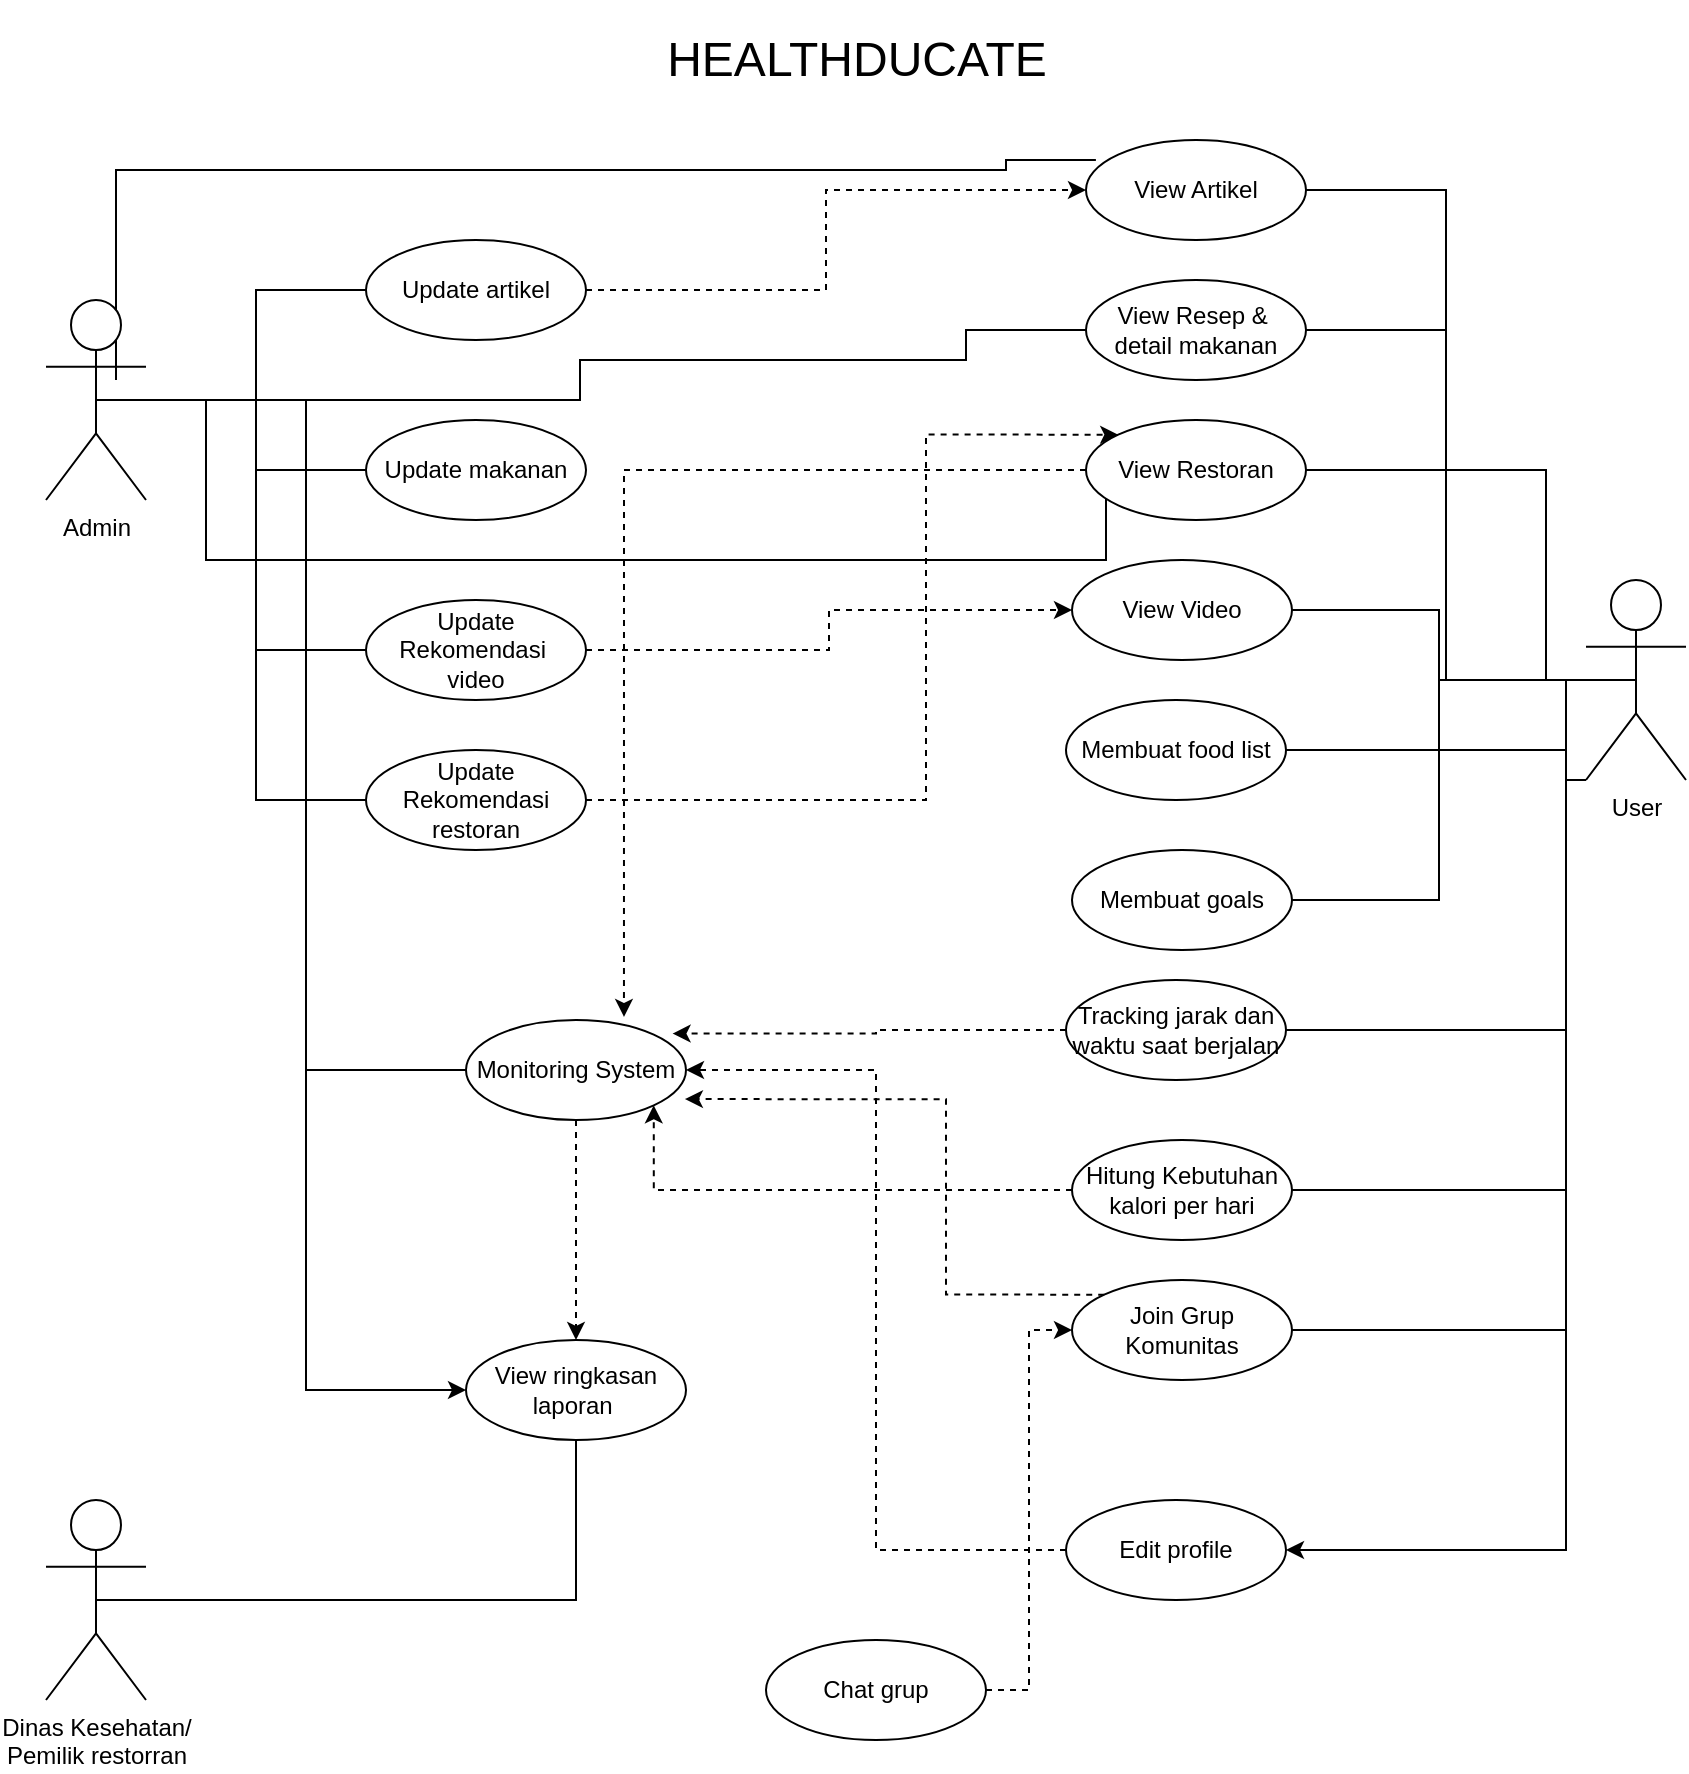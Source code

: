 <mxfile version="24.6.1" type="github">
  <diagram name="Page-1" id="qpr0WWEVWrJDgcL1kmon">
    <mxGraphModel dx="3183" dy="1373" grid="1" gridSize="10" guides="1" tooltips="1" connect="1" arrows="1" fold="1" page="1" pageScale="1" pageWidth="850" pageHeight="1100" math="0" shadow="0">
      <root>
        <mxCell id="0" />
        <mxCell id="1" parent="0" />
        <mxCell id="xNHjRJRwzr_vyZ5RC70N-17" style="edgeStyle=orthogonalEdgeStyle;rounded=0;orthogonalLoop=1;jettySize=auto;html=1;exitX=0.5;exitY=0.5;exitDx=0;exitDy=0;exitPerimeter=0;endArrow=none;endFill=0;" edge="1" parent="1" source="6PoY5TUMm6coMZj7E8jW-6" target="xNHjRJRwzr_vyZ5RC70N-4">
          <mxGeometry relative="1" as="geometry" />
        </mxCell>
        <mxCell id="xNHjRJRwzr_vyZ5RC70N-18" style="edgeStyle=orthogonalEdgeStyle;rounded=0;orthogonalLoop=1;jettySize=auto;html=1;exitX=0.5;exitY=0.5;exitDx=0;exitDy=0;exitPerimeter=0;entryX=0;entryY=0.5;entryDx=0;entryDy=0;endArrow=none;endFill=0;" edge="1" parent="1" source="6PoY5TUMm6coMZj7E8jW-6" target="xNHjRJRwzr_vyZ5RC70N-5">
          <mxGeometry relative="1" as="geometry" />
        </mxCell>
        <mxCell id="xNHjRJRwzr_vyZ5RC70N-21" style="edgeStyle=orthogonalEdgeStyle;rounded=0;orthogonalLoop=1;jettySize=auto;html=1;exitX=0.5;exitY=0.5;exitDx=0;exitDy=0;exitPerimeter=0;entryX=0;entryY=0.5;entryDx=0;entryDy=0;endArrow=none;endFill=0;" edge="1" parent="1" source="6PoY5TUMm6coMZj7E8jW-6" target="xNHjRJRwzr_vyZ5RC70N-20">
          <mxGeometry relative="1" as="geometry" />
        </mxCell>
        <mxCell id="xNHjRJRwzr_vyZ5RC70N-22" style="edgeStyle=orthogonalEdgeStyle;rounded=0;orthogonalLoop=1;jettySize=auto;html=1;exitX=0.5;exitY=0.5;exitDx=0;exitDy=0;exitPerimeter=0;entryX=0;entryY=0.5;entryDx=0;entryDy=0;" edge="1" parent="1" source="6PoY5TUMm6coMZj7E8jW-6" target="xNHjRJRwzr_vyZ5RC70N-11">
          <mxGeometry relative="1" as="geometry" />
        </mxCell>
        <mxCell id="xNHjRJRwzr_vyZ5RC70N-25" style="edgeStyle=orthogonalEdgeStyle;rounded=0;orthogonalLoop=1;jettySize=auto;html=1;exitX=0.5;exitY=0.5;exitDx=0;exitDy=0;exitPerimeter=0;entryX=0;entryY=0.5;entryDx=0;entryDy=0;endArrow=none;endFill=0;" edge="1" parent="1" source="6PoY5TUMm6coMZj7E8jW-6" target="xNHjRJRwzr_vyZ5RC70N-23">
          <mxGeometry relative="1" as="geometry" />
        </mxCell>
        <mxCell id="xNHjRJRwzr_vyZ5RC70N-26" style="edgeStyle=orthogonalEdgeStyle;rounded=0;orthogonalLoop=1;jettySize=auto;html=1;exitX=0.5;exitY=0.5;exitDx=0;exitDy=0;exitPerimeter=0;entryX=0;entryY=0.5;entryDx=0;entryDy=0;endArrow=none;endFill=0;" edge="1" parent="1" source="6PoY5TUMm6coMZj7E8jW-6" target="xNHjRJRwzr_vyZ5RC70N-24">
          <mxGeometry relative="1" as="geometry" />
        </mxCell>
        <mxCell id="xNHjRJRwzr_vyZ5RC70N-52" style="edgeStyle=orthogonalEdgeStyle;rounded=0;orthogonalLoop=1;jettySize=auto;html=1;exitX=0.5;exitY=0.5;exitDx=0;exitDy=0;exitPerimeter=0;entryX=0.045;entryY=0.2;entryDx=0;entryDy=0;endArrow=none;endFill=0;entryPerimeter=0;" edge="1" parent="1" target="xNHjRJRwzr_vyZ5RC70N-27">
          <mxGeometry relative="1" as="geometry">
            <mxPoint x="55" y="240" as="sourcePoint" />
            <mxPoint x="495" y="135.0" as="targetPoint" />
            <Array as="points">
              <mxPoint x="55" y="135" />
              <mxPoint x="500" y="135" />
            </Array>
          </mxGeometry>
        </mxCell>
        <mxCell id="xNHjRJRwzr_vyZ5RC70N-53" style="edgeStyle=orthogonalEdgeStyle;rounded=0;orthogonalLoop=1;jettySize=auto;html=1;exitX=0.5;exitY=0.5;exitDx=0;exitDy=0;exitPerimeter=0;entryX=0;entryY=0.5;entryDx=0;entryDy=0;endArrow=none;endFill=0;" edge="1" parent="1" source="6PoY5TUMm6coMZj7E8jW-6" target="xNHjRJRwzr_vyZ5RC70N-28">
          <mxGeometry relative="1" as="geometry">
            <Array as="points">
              <mxPoint x="287" y="250" />
              <mxPoint x="287" y="230" />
              <mxPoint x="480" y="230" />
              <mxPoint x="480" y="215" />
            </Array>
          </mxGeometry>
        </mxCell>
        <mxCell id="xNHjRJRwzr_vyZ5RC70N-57" style="edgeStyle=orthogonalEdgeStyle;rounded=0;orthogonalLoop=1;jettySize=auto;html=1;exitX=0.5;exitY=0.5;exitDx=0;exitDy=0;exitPerimeter=0;endArrow=none;endFill=0;" edge="1" parent="1" source="6PoY5TUMm6coMZj7E8jW-6" target="xNHjRJRwzr_vyZ5RC70N-34">
          <mxGeometry relative="1" as="geometry">
            <Array as="points">
              <mxPoint x="100" y="250" />
              <mxPoint x="100" y="330" />
              <mxPoint x="550" y="330" />
            </Array>
          </mxGeometry>
        </mxCell>
        <mxCell id="6PoY5TUMm6coMZj7E8jW-6" value="Admin" style="shape=umlActor;verticalLabelPosition=bottom;verticalAlign=top;html=1;outlineConnect=0;" parent="1" vertex="1">
          <mxGeometry x="20" y="200" width="50" height="100" as="geometry" />
        </mxCell>
        <mxCell id="6PoY5TUMm6coMZj7E8jW-9" value="&lt;font style=&quot;font-size: 24px;&quot;&gt;HEALTHDUCATE&lt;/font&gt;" style="text;html=1;align=center;verticalAlign=middle;whiteSpace=wrap;rounded=0;" parent="1" vertex="1">
          <mxGeometry x="318" y="50" width="215" height="60" as="geometry" />
        </mxCell>
        <mxCell id="xNHjRJRwzr_vyZ5RC70N-43" style="edgeStyle=orthogonalEdgeStyle;rounded=0;orthogonalLoop=1;jettySize=auto;html=1;exitX=0.5;exitY=0.5;exitDx=0;exitDy=0;exitPerimeter=0;entryX=1;entryY=0.5;entryDx=0;entryDy=0;endArrow=none;endFill=0;" edge="1" parent="1" source="6PoY5TUMm6coMZj7E8jW-12" target="xNHjRJRwzr_vyZ5RC70N-27">
          <mxGeometry relative="1" as="geometry" />
        </mxCell>
        <mxCell id="xNHjRJRwzr_vyZ5RC70N-45" style="edgeStyle=orthogonalEdgeStyle;rounded=0;orthogonalLoop=1;jettySize=auto;html=1;exitX=0;exitY=1;exitDx=0;exitDy=0;exitPerimeter=0;entryX=1;entryY=0.5;entryDx=0;entryDy=0;endArrow=none;endFill=0;" edge="1" parent="1" source="6PoY5TUMm6coMZj7E8jW-12" target="xNHjRJRwzr_vyZ5RC70N-29">
          <mxGeometry relative="1" as="geometry">
            <Array as="points">
              <mxPoint x="780" y="565" />
            </Array>
          </mxGeometry>
        </mxCell>
        <mxCell id="xNHjRJRwzr_vyZ5RC70N-46" style="edgeStyle=orthogonalEdgeStyle;rounded=0;orthogonalLoop=1;jettySize=auto;html=1;exitX=0.5;exitY=0.5;exitDx=0;exitDy=0;exitPerimeter=0;entryX=1;entryY=0.5;entryDx=0;entryDy=0;endArrow=none;endFill=0;" edge="1" parent="1" source="6PoY5TUMm6coMZj7E8jW-12" target="xNHjRJRwzr_vyZ5RC70N-34">
          <mxGeometry relative="1" as="geometry">
            <Array as="points">
              <mxPoint x="770" y="390" />
              <mxPoint x="770" y="285" />
            </Array>
          </mxGeometry>
        </mxCell>
        <mxCell id="xNHjRJRwzr_vyZ5RC70N-47" style="edgeStyle=orthogonalEdgeStyle;rounded=0;orthogonalLoop=1;jettySize=auto;html=1;exitX=0.5;exitY=0.5;exitDx=0;exitDy=0;exitPerimeter=0;entryX=1;entryY=0.5;entryDx=0;entryDy=0;endArrow=none;endFill=0;" edge="1" parent="1" source="6PoY5TUMm6coMZj7E8jW-12" target="xNHjRJRwzr_vyZ5RC70N-39">
          <mxGeometry relative="1" as="geometry">
            <Array as="points">
              <mxPoint x="780" y="390" />
              <mxPoint x="780" y="425" />
            </Array>
          </mxGeometry>
        </mxCell>
        <mxCell id="xNHjRJRwzr_vyZ5RC70N-50" style="edgeStyle=orthogonalEdgeStyle;rounded=0;orthogonalLoop=1;jettySize=auto;html=1;exitX=0;exitY=1;exitDx=0;exitDy=0;exitPerimeter=0;entryX=1;entryY=0.5;entryDx=0;entryDy=0;endArrow=none;endFill=0;" edge="1" parent="1" source="6PoY5TUMm6coMZj7E8jW-12" target="xNHjRJRwzr_vyZ5RC70N-30">
          <mxGeometry relative="1" as="geometry">
            <Array as="points">
              <mxPoint x="780" y="645" />
            </Array>
          </mxGeometry>
        </mxCell>
        <mxCell id="xNHjRJRwzr_vyZ5RC70N-55" style="edgeStyle=orthogonalEdgeStyle;rounded=0;orthogonalLoop=1;jettySize=auto;html=1;exitX=0;exitY=1;exitDx=0;exitDy=0;exitPerimeter=0;entryX=1;entryY=0.5;entryDx=0;entryDy=0;endArrow=none;endFill=0;" edge="1" parent="1" source="6PoY5TUMm6coMZj7E8jW-12" target="xNHjRJRwzr_vyZ5RC70N-31">
          <mxGeometry relative="1" as="geometry">
            <Array as="points">
              <mxPoint x="780" y="440" />
              <mxPoint x="780" y="715" />
            </Array>
          </mxGeometry>
        </mxCell>
        <mxCell id="xNHjRJRwzr_vyZ5RC70N-59" style="edgeStyle=orthogonalEdgeStyle;rounded=0;orthogonalLoop=1;jettySize=auto;html=1;exitX=0.5;exitY=0.5;exitDx=0;exitDy=0;exitPerimeter=0;entryX=1;entryY=0.5;entryDx=0;entryDy=0;" edge="1" parent="1" source="6PoY5TUMm6coMZj7E8jW-12" target="xNHjRJRwzr_vyZ5RC70N-32">
          <mxGeometry relative="1" as="geometry">
            <Array as="points">
              <mxPoint x="780" y="390" />
              <mxPoint x="780" y="825" />
            </Array>
          </mxGeometry>
        </mxCell>
        <mxCell id="xNHjRJRwzr_vyZ5RC70N-61" style="edgeStyle=orthogonalEdgeStyle;rounded=0;orthogonalLoop=1;jettySize=auto;html=1;exitX=0.5;exitY=0.5;exitDx=0;exitDy=0;exitPerimeter=0;entryX=1;entryY=0.5;entryDx=0;entryDy=0;endArrow=none;endFill=0;" edge="1" parent="1" source="6PoY5TUMm6coMZj7E8jW-12" target="xNHjRJRwzr_vyZ5RC70N-33">
          <mxGeometry relative="1" as="geometry" />
        </mxCell>
        <mxCell id="xNHjRJRwzr_vyZ5RC70N-68" style="edgeStyle=orthogonalEdgeStyle;rounded=0;orthogonalLoop=1;jettySize=auto;html=1;exitX=0.5;exitY=0.5;exitDx=0;exitDy=0;exitPerimeter=0;entryX=1;entryY=0.5;entryDx=0;entryDy=0;endArrow=none;endFill=0;" edge="1" parent="1" source="6PoY5TUMm6coMZj7E8jW-12" target="xNHjRJRwzr_vyZ5RC70N-60">
          <mxGeometry relative="1" as="geometry" />
        </mxCell>
        <mxCell id="xNHjRJRwzr_vyZ5RC70N-71" style="edgeStyle=orthogonalEdgeStyle;rounded=0;orthogonalLoop=1;jettySize=auto;html=1;exitX=0.5;exitY=0.5;exitDx=0;exitDy=0;exitPerimeter=0;entryX=1;entryY=0.5;entryDx=0;entryDy=0;endArrow=none;endFill=0;" edge="1" parent="1" source="6PoY5TUMm6coMZj7E8jW-12" target="xNHjRJRwzr_vyZ5RC70N-28">
          <mxGeometry relative="1" as="geometry" />
        </mxCell>
        <mxCell id="6PoY5TUMm6coMZj7E8jW-12" value="User" style="shape=umlActor;verticalLabelPosition=bottom;verticalAlign=top;html=1;outlineConnect=0;" parent="1" vertex="1">
          <mxGeometry x="790" y="340" width="50" height="100" as="geometry" />
        </mxCell>
        <mxCell id="xNHjRJRwzr_vyZ5RC70N-15" style="edgeStyle=orthogonalEdgeStyle;rounded=0;orthogonalLoop=1;jettySize=auto;html=1;exitX=0.5;exitY=0.5;exitDx=0;exitDy=0;exitPerimeter=0;entryX=0.5;entryY=1;entryDx=0;entryDy=0;endArrow=none;endFill=0;" edge="1" parent="1" source="6PoY5TUMm6coMZj7E8jW-13" target="xNHjRJRwzr_vyZ5RC70N-11">
          <mxGeometry relative="1" as="geometry" />
        </mxCell>
        <mxCell id="6PoY5TUMm6coMZj7E8jW-13" value="Dinas Kesehatan/&lt;div&gt;Pemilik restorran&lt;/div&gt;" style="shape=umlActor;verticalLabelPosition=bottom;verticalAlign=top;html=1;outlineConnect=0;" parent="1" vertex="1">
          <mxGeometry x="20" y="800" width="50" height="100" as="geometry" />
        </mxCell>
        <mxCell id="xNHjRJRwzr_vyZ5RC70N-54" style="edgeStyle=orthogonalEdgeStyle;rounded=0;orthogonalLoop=1;jettySize=auto;html=1;exitX=1;exitY=0.5;exitDx=0;exitDy=0;entryX=0;entryY=0.5;entryDx=0;entryDy=0;dashed=1;" edge="1" parent="1" source="xNHjRJRwzr_vyZ5RC70N-4" target="xNHjRJRwzr_vyZ5RC70N-27">
          <mxGeometry relative="1" as="geometry">
            <Array as="points">
              <mxPoint x="410" y="195" />
              <mxPoint x="410" y="145" />
            </Array>
          </mxGeometry>
        </mxCell>
        <mxCell id="xNHjRJRwzr_vyZ5RC70N-4" value="Update artikel" style="ellipse;whiteSpace=wrap;html=1;" vertex="1" parent="1">
          <mxGeometry x="180" y="170" width="110" height="50" as="geometry" />
        </mxCell>
        <mxCell id="xNHjRJRwzr_vyZ5RC70N-5" value="Update makanan" style="ellipse;whiteSpace=wrap;html=1;" vertex="1" parent="1">
          <mxGeometry x="180" y="260" width="110" height="50" as="geometry" />
        </mxCell>
        <mxCell id="xNHjRJRwzr_vyZ5RC70N-11" value="&lt;span id=&quot;docs-internal-guid-704ce56e-7fff-213f-f750-a3f7d4cb83c1&quot;&gt;&lt;span style=&quot;font-family: Arial, sans-serif; background-color: transparent; font-variant-numeric: normal; font-variant-east-asian: normal; font-variant-alternates: normal; font-variant-position: normal; vertical-align: baseline; white-space-collapse: preserve;&quot;&gt;&lt;font style=&quot;font-size: 12px;&quot;&gt;View ringkasan laporan &lt;/font&gt;&lt;/span&gt;&lt;/span&gt;" style="ellipse;whiteSpace=wrap;html=1;" vertex="1" parent="1">
          <mxGeometry x="230" y="720" width="110" height="50" as="geometry" />
        </mxCell>
        <mxCell id="xNHjRJRwzr_vyZ5RC70N-77" style="edgeStyle=orthogonalEdgeStyle;rounded=0;orthogonalLoop=1;jettySize=auto;html=1;exitX=0.5;exitY=1;exitDx=0;exitDy=0;entryX=0.5;entryY=0;entryDx=0;entryDy=0;dashed=1;" edge="1" parent="1" source="xNHjRJRwzr_vyZ5RC70N-20" target="xNHjRJRwzr_vyZ5RC70N-11">
          <mxGeometry relative="1" as="geometry" />
        </mxCell>
        <mxCell id="xNHjRJRwzr_vyZ5RC70N-20" value="Monitoring System" style="ellipse;whiteSpace=wrap;html=1;" vertex="1" parent="1">
          <mxGeometry x="230" y="560" width="110" height="50" as="geometry" />
        </mxCell>
        <mxCell id="xNHjRJRwzr_vyZ5RC70N-69" style="edgeStyle=orthogonalEdgeStyle;rounded=0;orthogonalLoop=1;jettySize=auto;html=1;exitX=1;exitY=0.5;exitDx=0;exitDy=0;dashed=1;" edge="1" parent="1" source="xNHjRJRwzr_vyZ5RC70N-23" target="xNHjRJRwzr_vyZ5RC70N-60">
          <mxGeometry relative="1" as="geometry" />
        </mxCell>
        <mxCell id="xNHjRJRwzr_vyZ5RC70N-23" value="Update Rekomendasi&amp;nbsp;&lt;div&gt;video&lt;/div&gt;" style="ellipse;whiteSpace=wrap;html=1;" vertex="1" parent="1">
          <mxGeometry x="180" y="350" width="110" height="50" as="geometry" />
        </mxCell>
        <mxCell id="xNHjRJRwzr_vyZ5RC70N-74" style="edgeStyle=orthogonalEdgeStyle;rounded=0;orthogonalLoop=1;jettySize=auto;html=1;exitX=1;exitY=0.5;exitDx=0;exitDy=0;entryX=0;entryY=0;entryDx=0;entryDy=0;dashed=1;" edge="1" parent="1" source="xNHjRJRwzr_vyZ5RC70N-24" target="xNHjRJRwzr_vyZ5RC70N-34">
          <mxGeometry relative="1" as="geometry">
            <Array as="points">
              <mxPoint x="460" y="450" />
              <mxPoint x="460" y="267" />
            </Array>
          </mxGeometry>
        </mxCell>
        <mxCell id="xNHjRJRwzr_vyZ5RC70N-24" value="Update Rekomendasi restoran" style="ellipse;whiteSpace=wrap;html=1;" vertex="1" parent="1">
          <mxGeometry x="180" y="425" width="110" height="50" as="geometry" />
        </mxCell>
        <mxCell id="xNHjRJRwzr_vyZ5RC70N-27" value="View Artikel" style="ellipse;whiteSpace=wrap;html=1;" vertex="1" parent="1">
          <mxGeometry x="540" y="120" width="110" height="50" as="geometry" />
        </mxCell>
        <mxCell id="xNHjRJRwzr_vyZ5RC70N-28" value="View Resep &amp;amp;&amp;nbsp;&lt;div&gt;detail makanan&lt;/div&gt;" style="ellipse;whiteSpace=wrap;html=1;" vertex="1" parent="1">
          <mxGeometry x="540" y="190" width="110" height="50" as="geometry" />
        </mxCell>
        <mxCell id="xNHjRJRwzr_vyZ5RC70N-29" value="Tracking jarak dan waktu saat berjalan" style="ellipse;whiteSpace=wrap;html=1;" vertex="1" parent="1">
          <mxGeometry x="530" y="540" width="110" height="50" as="geometry" />
        </mxCell>
        <mxCell id="xNHjRJRwzr_vyZ5RC70N-73" style="edgeStyle=orthogonalEdgeStyle;rounded=0;orthogonalLoop=1;jettySize=auto;html=1;exitX=0;exitY=0.5;exitDx=0;exitDy=0;entryX=1;entryY=1;entryDx=0;entryDy=0;dashed=1;" edge="1" parent="1" source="xNHjRJRwzr_vyZ5RC70N-30" target="xNHjRJRwzr_vyZ5RC70N-20">
          <mxGeometry relative="1" as="geometry" />
        </mxCell>
        <mxCell id="xNHjRJRwzr_vyZ5RC70N-30" value="Hitung Kebutuhan kalori per hari" style="ellipse;whiteSpace=wrap;html=1;" vertex="1" parent="1">
          <mxGeometry x="533" y="620" width="110" height="50" as="geometry" />
        </mxCell>
        <mxCell id="xNHjRJRwzr_vyZ5RC70N-31" value="Join Grup Komunitas" style="ellipse;whiteSpace=wrap;html=1;" vertex="1" parent="1">
          <mxGeometry x="533" y="690" width="110" height="50" as="geometry" />
        </mxCell>
        <mxCell id="xNHjRJRwzr_vyZ5RC70N-76" style="edgeStyle=orthogonalEdgeStyle;rounded=0;orthogonalLoop=1;jettySize=auto;html=1;exitX=0;exitY=0.5;exitDx=0;exitDy=0;entryX=1;entryY=0.5;entryDx=0;entryDy=0;dashed=1;" edge="1" parent="1" source="xNHjRJRwzr_vyZ5RC70N-32" target="xNHjRJRwzr_vyZ5RC70N-20">
          <mxGeometry relative="1" as="geometry" />
        </mxCell>
        <mxCell id="xNHjRJRwzr_vyZ5RC70N-32" value="Edit profile" style="ellipse;whiteSpace=wrap;html=1;" vertex="1" parent="1">
          <mxGeometry x="530" y="800" width="110" height="50" as="geometry" />
        </mxCell>
        <mxCell id="xNHjRJRwzr_vyZ5RC70N-33" value="Membuat goals" style="ellipse;whiteSpace=wrap;html=1;" vertex="1" parent="1">
          <mxGeometry x="533" y="475" width="110" height="50" as="geometry" />
        </mxCell>
        <mxCell id="xNHjRJRwzr_vyZ5RC70N-34" value="View Restoran" style="ellipse;whiteSpace=wrap;html=1;" vertex="1" parent="1">
          <mxGeometry x="540" y="260" width="110" height="50" as="geometry" />
        </mxCell>
        <mxCell id="xNHjRJRwzr_vyZ5RC70N-75" style="edgeStyle=orthogonalEdgeStyle;rounded=0;orthogonalLoop=1;jettySize=auto;html=1;exitX=1;exitY=0.5;exitDx=0;exitDy=0;entryX=0;entryY=0.5;entryDx=0;entryDy=0;dashed=1;" edge="1" parent="1" source="xNHjRJRwzr_vyZ5RC70N-35" target="xNHjRJRwzr_vyZ5RC70N-31">
          <mxGeometry relative="1" as="geometry" />
        </mxCell>
        <mxCell id="xNHjRJRwzr_vyZ5RC70N-35" value="Chat grup" style="ellipse;whiteSpace=wrap;html=1;" vertex="1" parent="1">
          <mxGeometry x="380" y="870" width="110" height="50" as="geometry" />
        </mxCell>
        <mxCell id="xNHjRJRwzr_vyZ5RC70N-39" value="Membuat food list" style="ellipse;whiteSpace=wrap;html=1;" vertex="1" parent="1">
          <mxGeometry x="530" y="400" width="110" height="50" as="geometry" />
        </mxCell>
        <mxCell id="xNHjRJRwzr_vyZ5RC70N-60" value="View Video" style="ellipse;whiteSpace=wrap;html=1;" vertex="1" parent="1">
          <mxGeometry x="533" y="330" width="110" height="50" as="geometry" />
        </mxCell>
        <mxCell id="xNHjRJRwzr_vyZ5RC70N-72" style="edgeStyle=orthogonalEdgeStyle;rounded=0;orthogonalLoop=1;jettySize=auto;html=1;exitX=0;exitY=0.5;exitDx=0;exitDy=0;entryX=0.939;entryY=0.136;entryDx=0;entryDy=0;entryPerimeter=0;dashed=1;" edge="1" parent="1" source="xNHjRJRwzr_vyZ5RC70N-29" target="xNHjRJRwzr_vyZ5RC70N-20">
          <mxGeometry relative="1" as="geometry" />
        </mxCell>
        <mxCell id="xNHjRJRwzr_vyZ5RC70N-78" style="edgeStyle=orthogonalEdgeStyle;rounded=0;orthogonalLoop=1;jettySize=auto;html=1;exitX=0;exitY=0.5;exitDx=0;exitDy=0;entryX=0.718;entryY=-0.031;entryDx=0;entryDy=0;entryPerimeter=0;dashed=1;" edge="1" parent="1" source="xNHjRJRwzr_vyZ5RC70N-34" target="xNHjRJRwzr_vyZ5RC70N-20">
          <mxGeometry relative="1" as="geometry" />
        </mxCell>
        <mxCell id="xNHjRJRwzr_vyZ5RC70N-80" style="edgeStyle=orthogonalEdgeStyle;rounded=0;orthogonalLoop=1;jettySize=auto;html=1;exitX=0;exitY=0;exitDx=0;exitDy=0;entryX=0.995;entryY=0.791;entryDx=0;entryDy=0;entryPerimeter=0;dashed=1;" edge="1" parent="1" source="xNHjRJRwzr_vyZ5RC70N-31" target="xNHjRJRwzr_vyZ5RC70N-20">
          <mxGeometry relative="1" as="geometry">
            <Array as="points">
              <mxPoint x="470" y="697" />
              <mxPoint x="470" y="600" />
            </Array>
          </mxGeometry>
        </mxCell>
      </root>
    </mxGraphModel>
  </diagram>
</mxfile>
